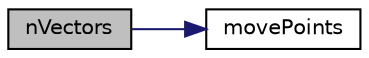 digraph "nVectors"
{
  bgcolor="transparent";
  edge [fontname="Helvetica",fontsize="10",labelfontname="Helvetica",labelfontsize="10"];
  node [fontname="Helvetica",fontsize="10",shape=record];
  rankdir="LR";
  Node344 [label="nVectors",height=0.2,width=0.4,color="black", fillcolor="grey75", style="filled", fontcolor="black"];
  Node344 -> Node345 [color="midnightblue",fontsize="10",style="solid",fontname="Helvetica"];
  Node345 [label="movePoints",height=0.2,width=0.4,color="black",URL="$a23377.html#a049fe0a86e2c86b4c0bb5fe02583bea4",tooltip="Delete the least square vectors when the mesh moves. "];
}
